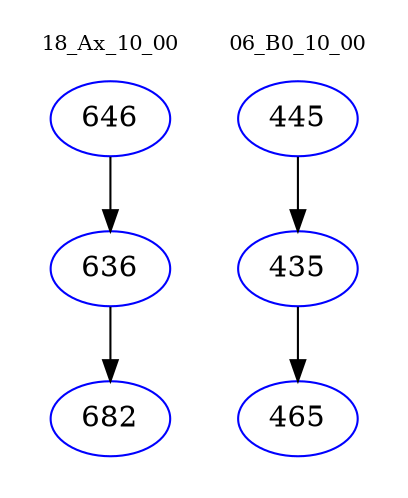 digraph{
subgraph cluster_0 {
color = white
label = "18_Ax_10_00";
fontsize=10;
T0_646 [label="646", color="blue"]
T0_646 -> T0_636 [color="black"]
T0_636 [label="636", color="blue"]
T0_636 -> T0_682 [color="black"]
T0_682 [label="682", color="blue"]
}
subgraph cluster_1 {
color = white
label = "06_B0_10_00";
fontsize=10;
T1_445 [label="445", color="blue"]
T1_445 -> T1_435 [color="black"]
T1_435 [label="435", color="blue"]
T1_435 -> T1_465 [color="black"]
T1_465 [label="465", color="blue"]
}
}
